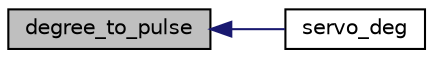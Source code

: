 digraph "degree_to_pulse"
{
  edge [fontname="Helvetica",fontsize="10",labelfontname="Helvetica",labelfontsize="10"];
  node [fontname="Helvetica",fontsize="10",shape=record];
  rankdir="LR";
  Node1 [label="degree_to_pulse",height=0.2,width=0.4,color="black", fillcolor="grey75", style="filled" fontcolor="black"];
  Node1 -> Node2 [dir="back",color="midnightblue",fontsize="10",style="solid",fontname="Helvetica"];
  Node2 [label="servo_deg",height=0.2,width=0.4,color="black", fillcolor="white", style="filled",URL="$servo_8c.html#a3d875995a3b35785c44ec13f2f56cf3c"];
}
